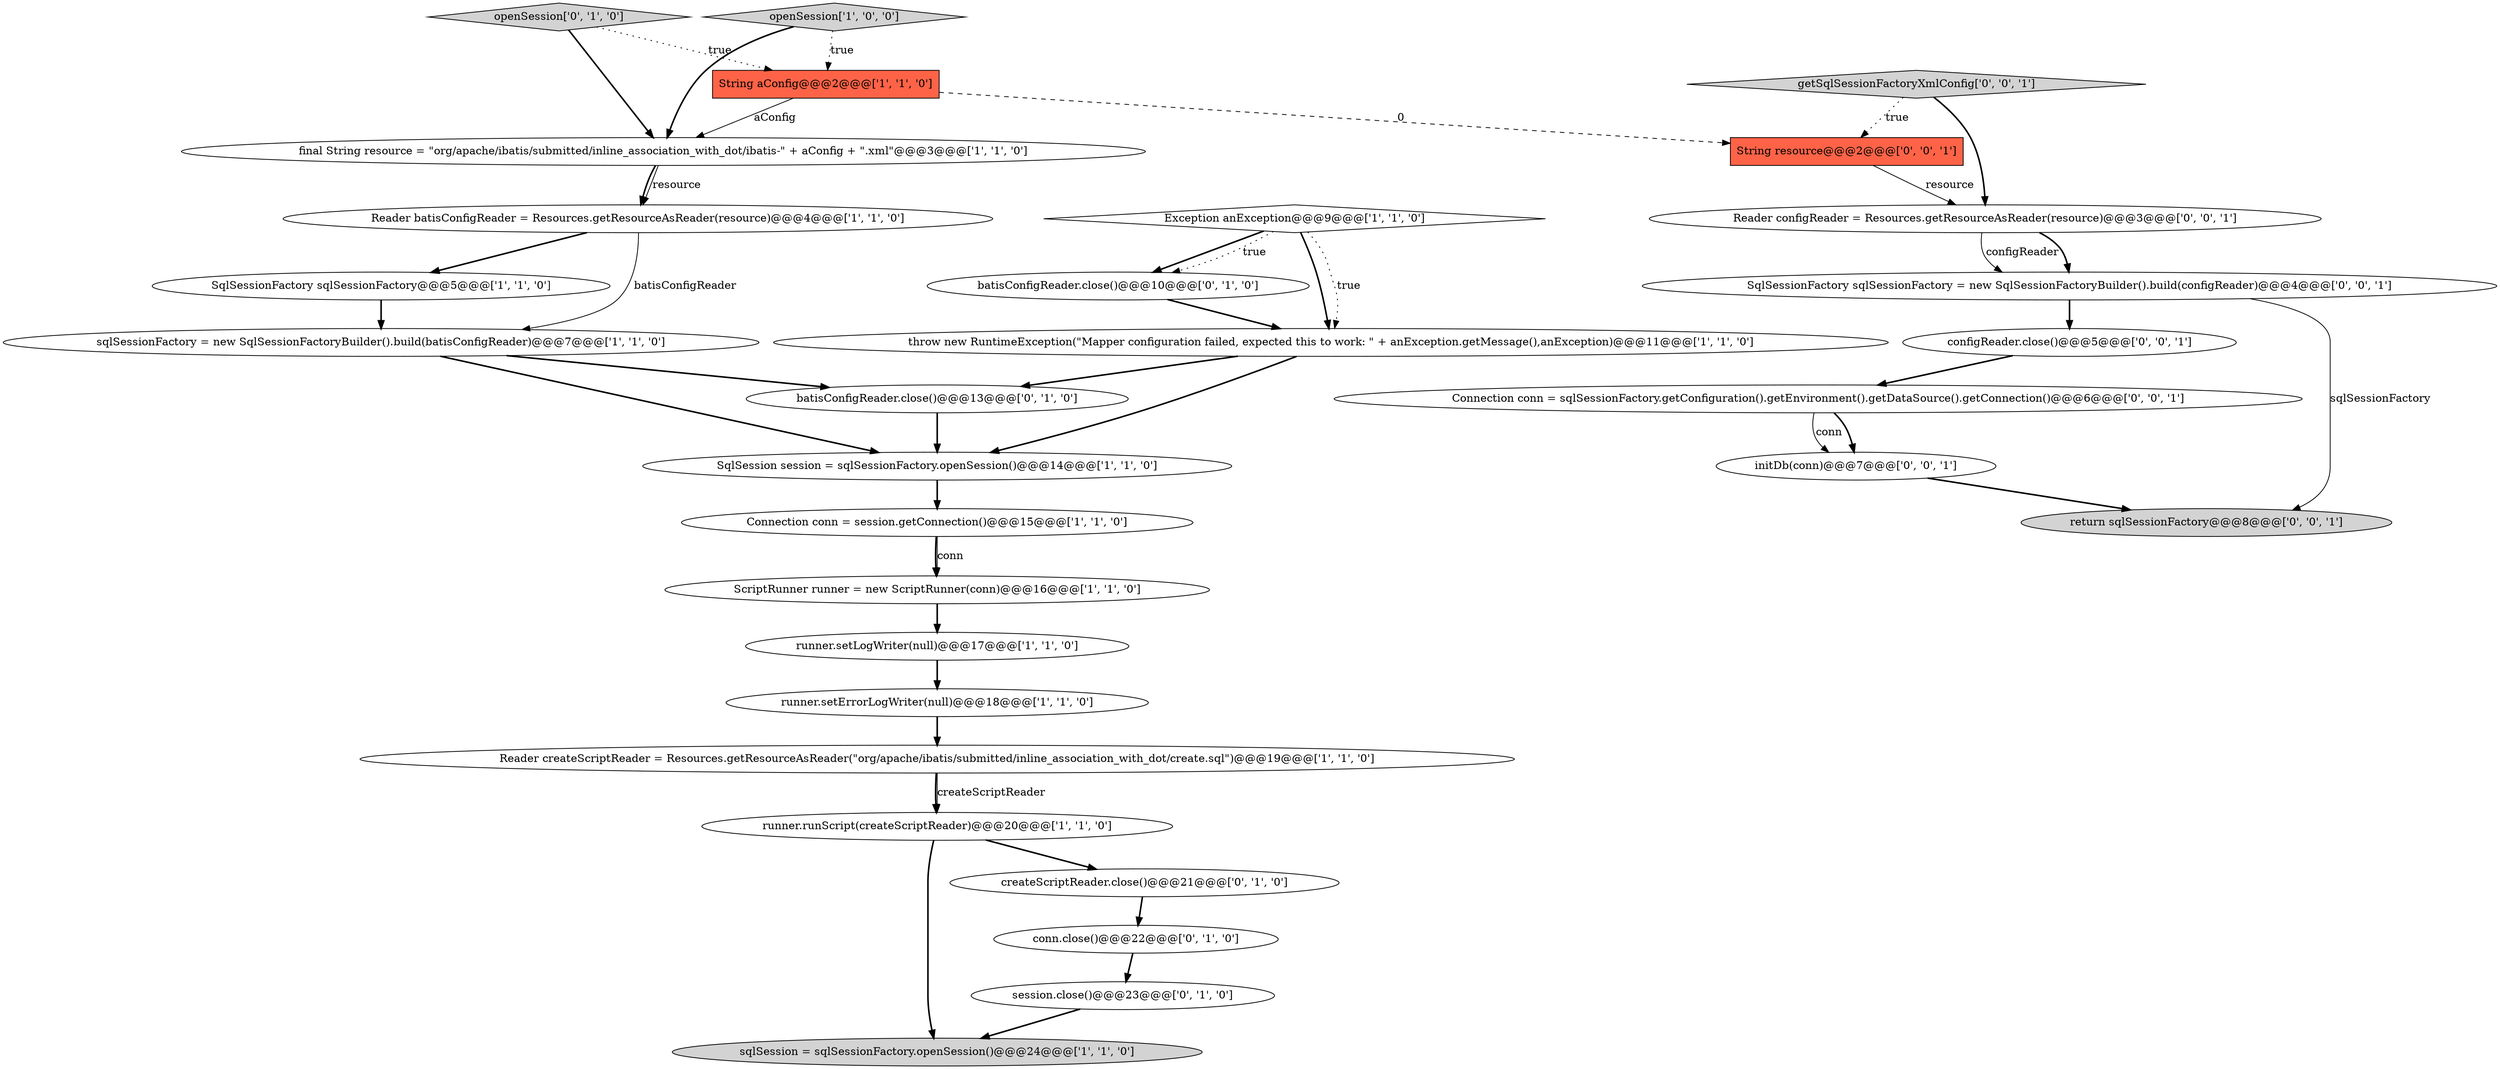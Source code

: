 digraph {
17 [style = filled, label = "createScriptReader.close()@@@21@@@['0', '1', '0']", fillcolor = white, shape = ellipse image = "AAA1AAABBB2BBB"];
3 [style = filled, label = "sqlSession = sqlSessionFactory.openSession()@@@24@@@['1', '1', '0']", fillcolor = lightgray, shape = ellipse image = "AAA0AAABBB1BBB"];
10 [style = filled, label = "ScriptRunner runner = new ScriptRunner(conn)@@@16@@@['1', '1', '0']", fillcolor = white, shape = ellipse image = "AAA0AAABBB1BBB"];
22 [style = filled, label = "return sqlSessionFactory@@@8@@@['0', '0', '1']", fillcolor = lightgray, shape = ellipse image = "AAA0AAABBB3BBB"];
12 [style = filled, label = "runner.runScript(createScriptReader)@@@20@@@['1', '1', '0']", fillcolor = white, shape = ellipse image = "AAA0AAABBB1BBB"];
19 [style = filled, label = "batisConfigReader.close()@@@10@@@['0', '1', '0']", fillcolor = white, shape = ellipse image = "AAA1AAABBB2BBB"];
21 [style = filled, label = "openSession['0', '1', '0']", fillcolor = lightgray, shape = diamond image = "AAA0AAABBB2BBB"];
20 [style = filled, label = "session.close()@@@23@@@['0', '1', '0']", fillcolor = white, shape = ellipse image = "AAA1AAABBB2BBB"];
26 [style = filled, label = "initDb(conn)@@@7@@@['0', '0', '1']", fillcolor = white, shape = ellipse image = "AAA0AAABBB3BBB"];
28 [style = filled, label = "Connection conn = sqlSessionFactory.getConfiguration().getEnvironment().getDataSource().getConnection()@@@6@@@['0', '0', '1']", fillcolor = white, shape = ellipse image = "AAA0AAABBB3BBB"];
29 [style = filled, label = "Reader configReader = Resources.getResourceAsReader(resource)@@@3@@@['0', '0', '1']", fillcolor = white, shape = ellipse image = "AAA0AAABBB3BBB"];
13 [style = filled, label = "Exception anException@@@9@@@['1', '1', '0']", fillcolor = white, shape = diamond image = "AAA0AAABBB1BBB"];
27 [style = filled, label = "getSqlSessionFactoryXmlConfig['0', '0', '1']", fillcolor = lightgray, shape = diamond image = "AAA0AAABBB3BBB"];
1 [style = filled, label = "sqlSessionFactory = new SqlSessionFactoryBuilder().build(batisConfigReader)@@@7@@@['1', '1', '0']", fillcolor = white, shape = ellipse image = "AAA0AAABBB1BBB"];
16 [style = filled, label = "batisConfigReader.close()@@@13@@@['0', '1', '0']", fillcolor = white, shape = ellipse image = "AAA1AAABBB2BBB"];
15 [style = filled, label = "String aConfig@@@2@@@['1', '1', '0']", fillcolor = tomato, shape = box image = "AAA0AAABBB1BBB"];
2 [style = filled, label = "Connection conn = session.getConnection()@@@15@@@['1', '1', '0']", fillcolor = white, shape = ellipse image = "AAA0AAABBB1BBB"];
18 [style = filled, label = "conn.close()@@@22@@@['0', '1', '0']", fillcolor = white, shape = ellipse image = "AAA1AAABBB2BBB"];
5 [style = filled, label = "SqlSession session = sqlSessionFactory.openSession()@@@14@@@['1', '1', '0']", fillcolor = white, shape = ellipse image = "AAA0AAABBB1BBB"];
23 [style = filled, label = "SqlSessionFactory sqlSessionFactory = new SqlSessionFactoryBuilder().build(configReader)@@@4@@@['0', '0', '1']", fillcolor = white, shape = ellipse image = "AAA0AAABBB3BBB"];
11 [style = filled, label = "runner.setLogWriter(null)@@@17@@@['1', '1', '0']", fillcolor = white, shape = ellipse image = "AAA0AAABBB1BBB"];
4 [style = filled, label = "throw new RuntimeException(\"Mapper configuration failed, expected this to work: \" + anException.getMessage(),anException)@@@11@@@['1', '1', '0']", fillcolor = white, shape = ellipse image = "AAA0AAABBB1BBB"];
0 [style = filled, label = "Reader batisConfigReader = Resources.getResourceAsReader(resource)@@@4@@@['1', '1', '0']", fillcolor = white, shape = ellipse image = "AAA0AAABBB1BBB"];
7 [style = filled, label = "openSession['1', '0', '0']", fillcolor = lightgray, shape = diamond image = "AAA0AAABBB1BBB"];
9 [style = filled, label = "SqlSessionFactory sqlSessionFactory@@@5@@@['1', '1', '0']", fillcolor = white, shape = ellipse image = "AAA0AAABBB1BBB"];
8 [style = filled, label = "final String resource = \"org/apache/ibatis/submitted/inline_association_with_dot/ibatis-\" + aConfig + \".xml\"@@@3@@@['1', '1', '0']", fillcolor = white, shape = ellipse image = "AAA0AAABBB1BBB"];
25 [style = filled, label = "configReader.close()@@@5@@@['0', '0', '1']", fillcolor = white, shape = ellipse image = "AAA0AAABBB3BBB"];
24 [style = filled, label = "String resource@@@2@@@['0', '0', '1']", fillcolor = tomato, shape = box image = "AAA0AAABBB3BBB"];
14 [style = filled, label = "Reader createScriptReader = Resources.getResourceAsReader(\"org/apache/ibatis/submitted/inline_association_with_dot/create.sql\")@@@19@@@['1', '1', '0']", fillcolor = white, shape = ellipse image = "AAA0AAABBB1BBB"];
6 [style = filled, label = "runner.setErrorLogWriter(null)@@@18@@@['1', '1', '0']", fillcolor = white, shape = ellipse image = "AAA0AAABBB1BBB"];
5->2 [style = bold, label=""];
26->22 [style = bold, label=""];
20->3 [style = bold, label=""];
7->8 [style = bold, label=""];
18->20 [style = bold, label=""];
23->25 [style = bold, label=""];
13->4 [style = bold, label=""];
13->4 [style = dotted, label="true"];
13->19 [style = bold, label=""];
8->0 [style = bold, label=""];
4->16 [style = bold, label=""];
4->5 [style = bold, label=""];
28->26 [style = bold, label=""];
0->9 [style = bold, label=""];
29->23 [style = solid, label="configReader"];
15->8 [style = solid, label="aConfig"];
14->12 [style = bold, label=""];
21->8 [style = bold, label=""];
2->10 [style = bold, label=""];
10->11 [style = bold, label=""];
11->6 [style = bold, label=""];
21->15 [style = dotted, label="true"];
29->23 [style = bold, label=""];
27->29 [style = bold, label=""];
0->1 [style = solid, label="batisConfigReader"];
25->28 [style = bold, label=""];
12->17 [style = bold, label=""];
8->0 [style = solid, label="resource"];
6->14 [style = bold, label=""];
12->3 [style = bold, label=""];
7->15 [style = dotted, label="true"];
28->26 [style = solid, label="conn"];
23->22 [style = solid, label="sqlSessionFactory"];
13->19 [style = dotted, label="true"];
19->4 [style = bold, label=""];
16->5 [style = bold, label=""];
24->29 [style = solid, label="resource"];
14->12 [style = solid, label="createScriptReader"];
1->16 [style = bold, label=""];
2->10 [style = solid, label="conn"];
9->1 [style = bold, label=""];
15->24 [style = dashed, label="0"];
27->24 [style = dotted, label="true"];
1->5 [style = bold, label=""];
17->18 [style = bold, label=""];
}
